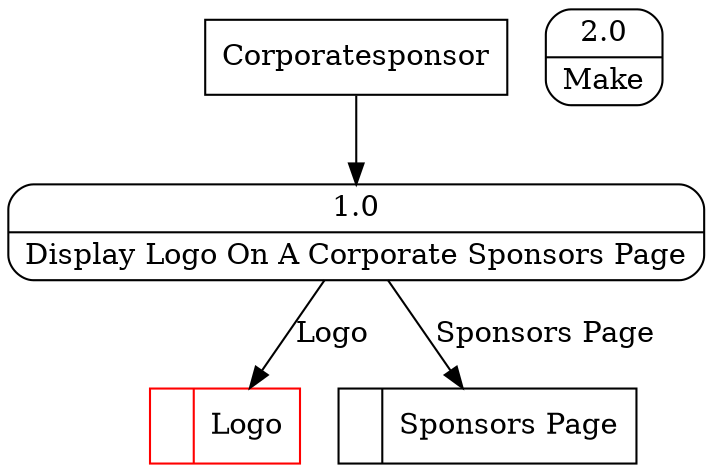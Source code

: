 digraph dfd2{ 
node[shape=record]
200 [label="<f0>  |<f1> Logo " color=red];
201 [label="<f0>  |<f1> Sponsors Page " ];
202 [label="Corporatesponsor" shape=box];
203 [label="{<f0> 1.0|<f1> Display Logo On A Corporate Sponsors Page }" shape=Mrecord];
204 [label="{<f0> 2.0|<f1> Make }" shape=Mrecord];
202 -> 203
203 -> 200 [label="Logo"]
203 -> 201 [label="Sponsors Page"]
}